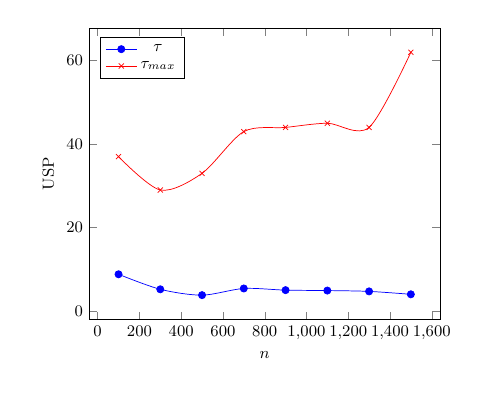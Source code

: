 \tikzstyle{textstyle}=[font=\fontsize{9}{9}\selectfont]
\begin{tikzpicture}[textstyle, scale=0.65]
    \begin{axis}[
        xlabel={$n$},
        ylabel={USP},
		legend pos=north west
        ]
        
    \addplot[smooth,mark=*,blue] plot coordinates {
		(100,8.8)
		(300,5.2)
		(500,3.8)
		(700,5.4)
		(900,5.0)
		(1100,4.9)
		(1300,4.7)
		(1500,4.0)
    };
    \addlegendentry{$\tau$}

    \addplot[smooth,color=red,mark=x] plot coordinates {
		(100,37)
		(300,29)
		(500,33)
		(700,43)
		(900,44)
		(1100,45)
		(1300,44)
		(1500,62)
    };
    \addlegendentry{$\tau_{max}$}
    
    \end{axis}
\end{tikzpicture}
